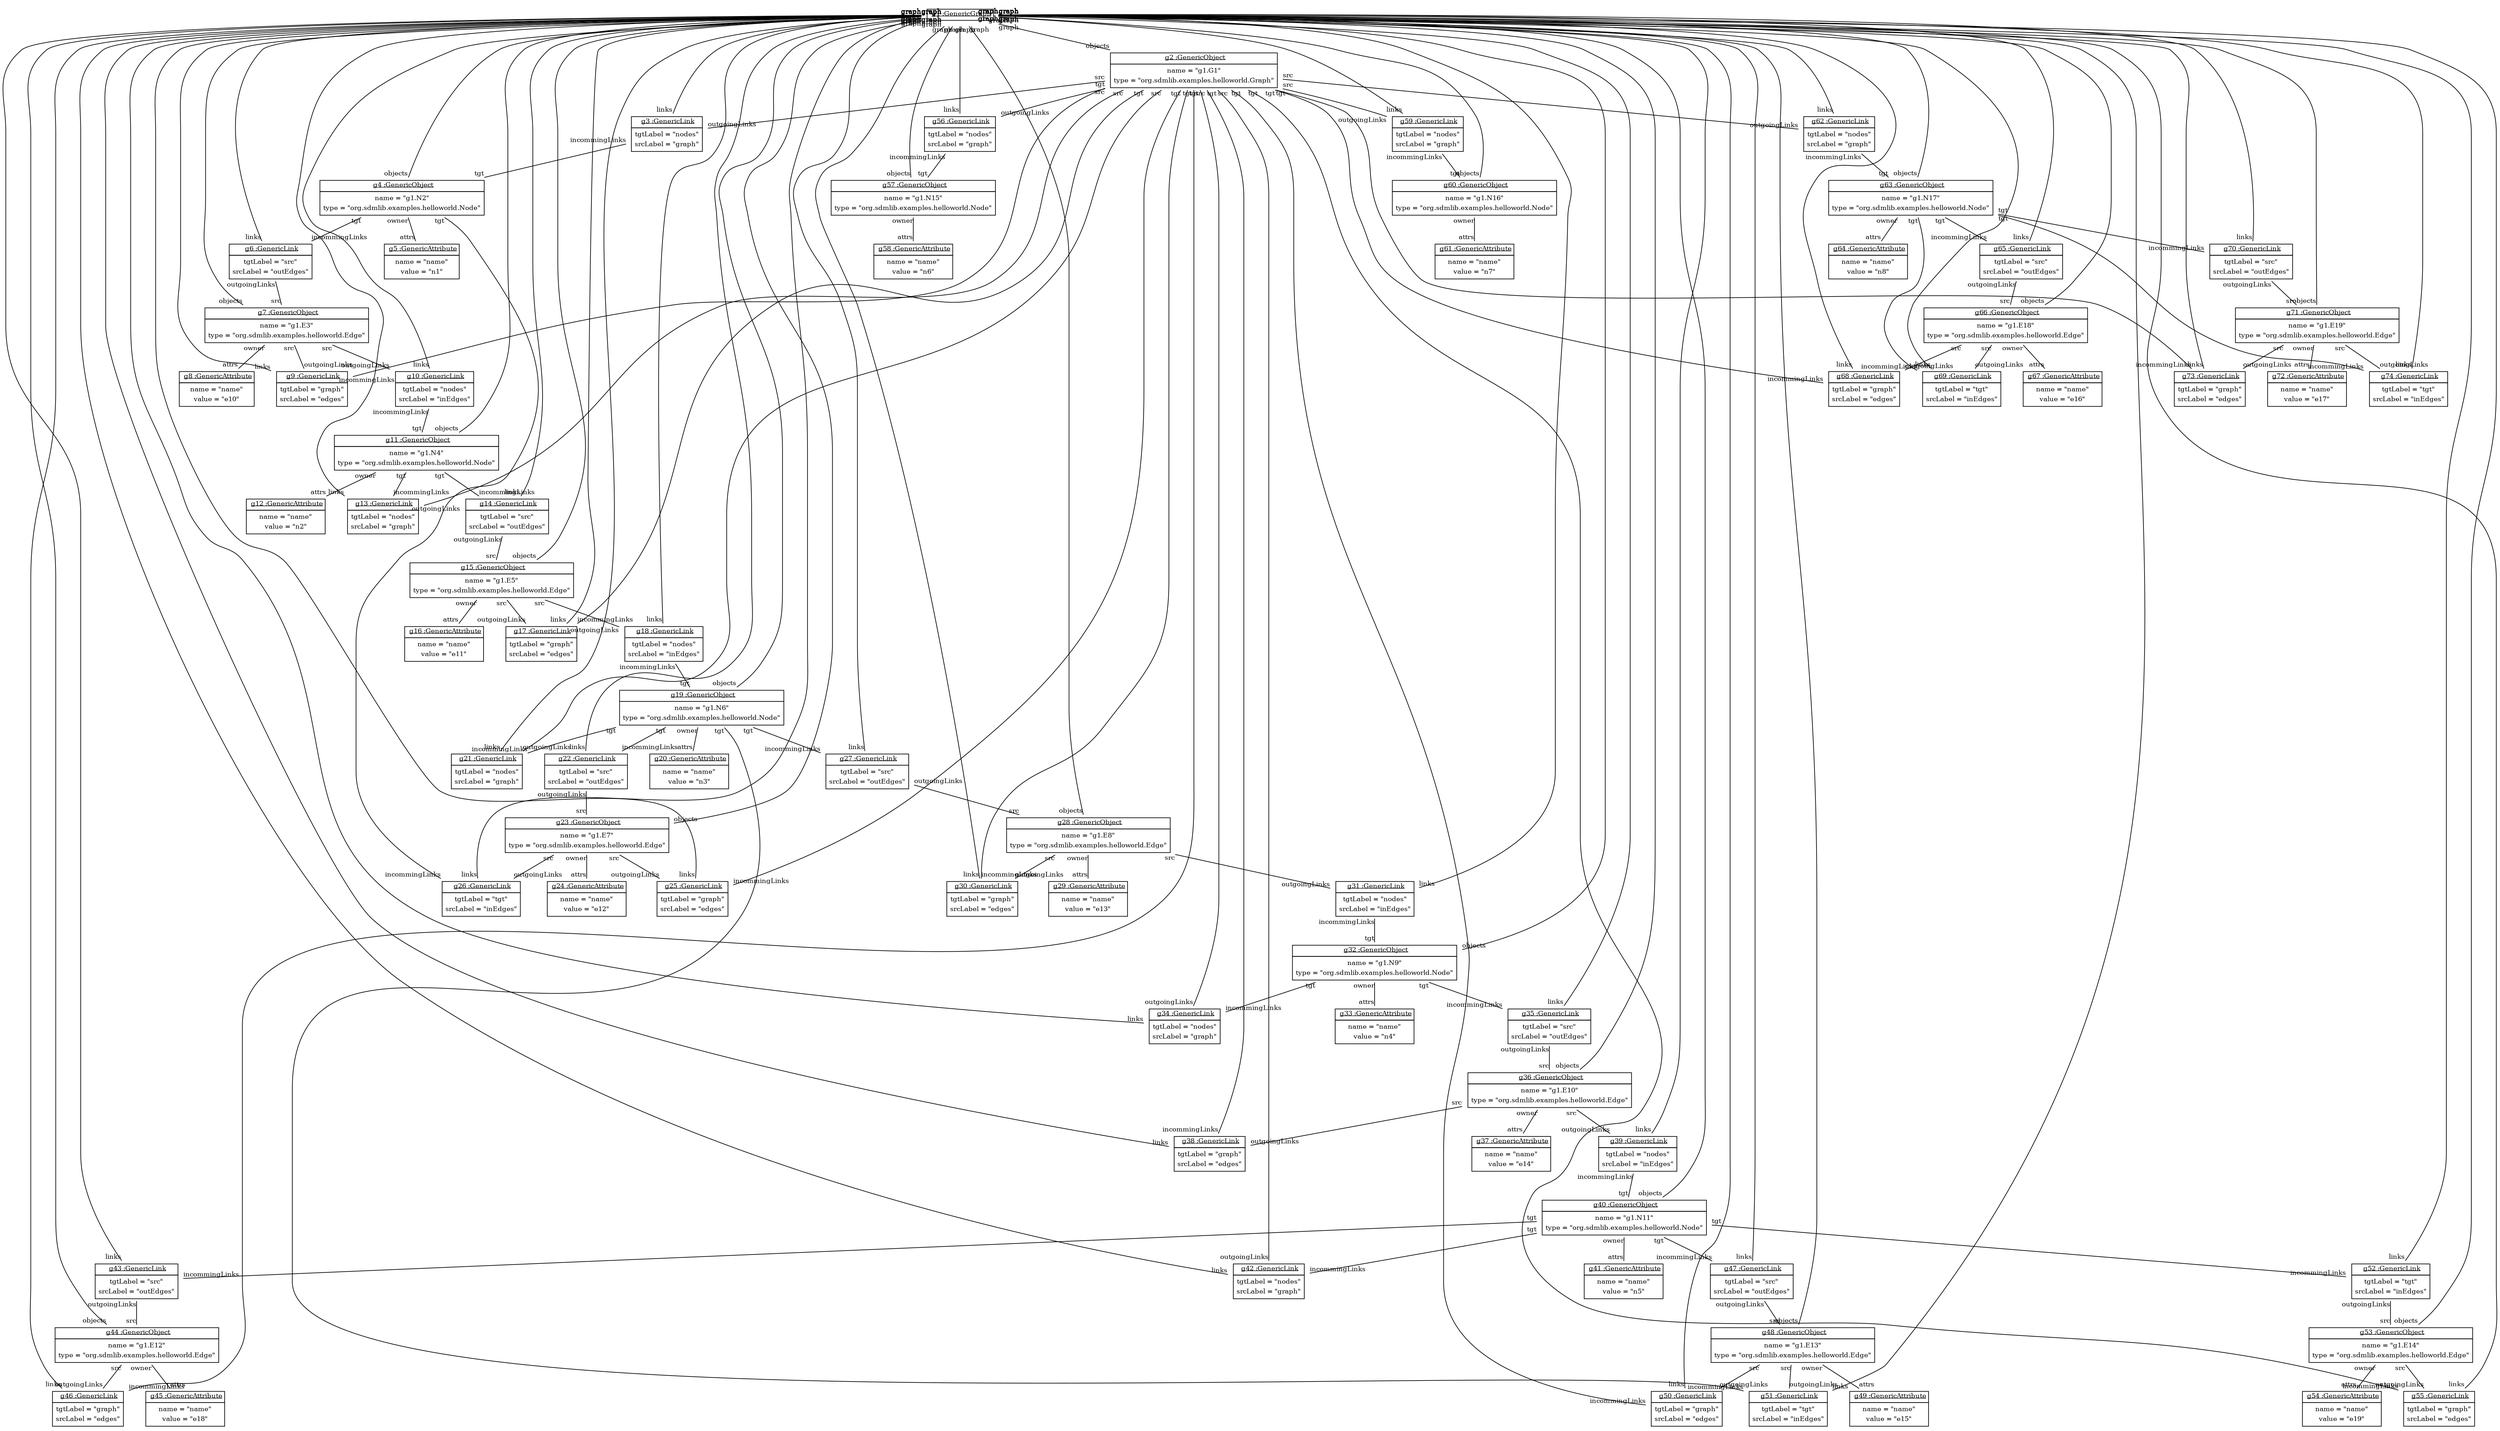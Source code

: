 graph ObjectDiagram {
   node [shape = none, fontsize = 10];
   edge [fontsize = 10];

g1 [label=<<table border='0' cellborder='1' cellspacing='0'> <tr> <td> <u>g1 :GenericGraph</u></td></tr></table>>];
g2 [label=<<table border='0' cellborder='1' cellspacing='0'> <tr> <td> <u>g2 :GenericObject</u></td></tr><tr><td><table border='0' cellborder='0' cellspacing='0'><tr><td>name = "g1.G1"</td></tr><tr><td>type = "org.sdmlib.examples.helloworld.Graph"</td></tr></table></td></tr></table>>];
g3 [label=<<table border='0' cellborder='1' cellspacing='0'> <tr> <td> <u>g3 :GenericLink</u></td></tr><tr><td><table border='0' cellborder='0' cellspacing='0'><tr><td>tgtLabel = "nodes"</td></tr><tr><td>srcLabel = "graph"</td></tr></table></td></tr></table>>];
g4 [label=<<table border='0' cellborder='1' cellspacing='0'> <tr> <td> <u>g4 :GenericObject</u></td></tr><tr><td><table border='0' cellborder='0' cellspacing='0'><tr><td>name = "g1.N2"</td></tr><tr><td>type = "org.sdmlib.examples.helloworld.Node"</td></tr></table></td></tr></table>>];
g5 [label=<<table border='0' cellborder='1' cellspacing='0'> <tr> <td> <u>g5 :GenericAttribute</u></td></tr><tr><td><table border='0' cellborder='0' cellspacing='0'><tr><td>name = "name"</td></tr><tr><td>value = "n1"</td></tr></table></td></tr></table>>];
g6 [label=<<table border='0' cellborder='1' cellspacing='0'> <tr> <td> <u>g6 :GenericLink</u></td></tr><tr><td><table border='0' cellborder='0' cellspacing='0'><tr><td>tgtLabel = "src"</td></tr><tr><td>srcLabel = "outEdges"</td></tr></table></td></tr></table>>];
g7 [label=<<table border='0' cellborder='1' cellspacing='0'> <tr> <td> <u>g7 :GenericObject</u></td></tr><tr><td><table border='0' cellborder='0' cellspacing='0'><tr><td>name = "g1.E3"</td></tr><tr><td>type = "org.sdmlib.examples.helloworld.Edge"</td></tr></table></td></tr></table>>];
g8 [label=<<table border='0' cellborder='1' cellspacing='0'> <tr> <td> <u>g8 :GenericAttribute</u></td></tr><tr><td><table border='0' cellborder='0' cellspacing='0'><tr><td>name = "name"</td></tr><tr><td>value = "e10"</td></tr></table></td></tr></table>>];
g9 [label=<<table border='0' cellborder='1' cellspacing='0'> <tr> <td> <u>g9 :GenericLink</u></td></tr><tr><td><table border='0' cellborder='0' cellspacing='0'><tr><td>tgtLabel = "graph"</td></tr><tr><td>srcLabel = "edges"</td></tr></table></td></tr></table>>];
g10 [label=<<table border='0' cellborder='1' cellspacing='0'> <tr> <td> <u>g10 :GenericLink</u></td></tr><tr><td><table border='0' cellborder='0' cellspacing='0'><tr><td>tgtLabel = "nodes"</td></tr><tr><td>srcLabel = "inEdges"</td></tr></table></td></tr></table>>];
g11 [label=<<table border='0' cellborder='1' cellspacing='0'> <tr> <td> <u>g11 :GenericObject</u></td></tr><tr><td><table border='0' cellborder='0' cellspacing='0'><tr><td>name = "g1.N4"</td></tr><tr><td>type = "org.sdmlib.examples.helloworld.Node"</td></tr></table></td></tr></table>>];
g12 [label=<<table border='0' cellborder='1' cellspacing='0'> <tr> <td> <u>g12 :GenericAttribute</u></td></tr><tr><td><table border='0' cellborder='0' cellspacing='0'><tr><td>name = "name"</td></tr><tr><td>value = "n2"</td></tr></table></td></tr></table>>];
g13 [label=<<table border='0' cellborder='1' cellspacing='0'> <tr> <td> <u>g13 :GenericLink</u></td></tr><tr><td><table border='0' cellborder='0' cellspacing='0'><tr><td>tgtLabel = "nodes"</td></tr><tr><td>srcLabel = "graph"</td></tr></table></td></tr></table>>];
g14 [label=<<table border='0' cellborder='1' cellspacing='0'> <tr> <td> <u>g14 :GenericLink</u></td></tr><tr><td><table border='0' cellborder='0' cellspacing='0'><tr><td>tgtLabel = "src"</td></tr><tr><td>srcLabel = "outEdges"</td></tr></table></td></tr></table>>];
g15 [label=<<table border='0' cellborder='1' cellspacing='0'> <tr> <td> <u>g15 :GenericObject</u></td></tr><tr><td><table border='0' cellborder='0' cellspacing='0'><tr><td>name = "g1.E5"</td></tr><tr><td>type = "org.sdmlib.examples.helloworld.Edge"</td></tr></table></td></tr></table>>];
g16 [label=<<table border='0' cellborder='1' cellspacing='0'> <tr> <td> <u>g16 :GenericAttribute</u></td></tr><tr><td><table border='0' cellborder='0' cellspacing='0'><tr><td>name = "name"</td></tr><tr><td>value = "e11"</td></tr></table></td></tr></table>>];
g17 [label=<<table border='0' cellborder='1' cellspacing='0'> <tr> <td> <u>g17 :GenericLink</u></td></tr><tr><td><table border='0' cellborder='0' cellspacing='0'><tr><td>tgtLabel = "graph"</td></tr><tr><td>srcLabel = "edges"</td></tr></table></td></tr></table>>];
g18 [label=<<table border='0' cellborder='1' cellspacing='0'> <tr> <td> <u>g18 :GenericLink</u></td></tr><tr><td><table border='0' cellborder='0' cellspacing='0'><tr><td>tgtLabel = "nodes"</td></tr><tr><td>srcLabel = "inEdges"</td></tr></table></td></tr></table>>];
g19 [label=<<table border='0' cellborder='1' cellspacing='0'> <tr> <td> <u>g19 :GenericObject</u></td></tr><tr><td><table border='0' cellborder='0' cellspacing='0'><tr><td>name = "g1.N6"</td></tr><tr><td>type = "org.sdmlib.examples.helloworld.Node"</td></tr></table></td></tr></table>>];
g20 [label=<<table border='0' cellborder='1' cellspacing='0'> <tr> <td> <u>g20 :GenericAttribute</u></td></tr><tr><td><table border='0' cellborder='0' cellspacing='0'><tr><td>name = "name"</td></tr><tr><td>value = "n3"</td></tr></table></td></tr></table>>];
g21 [label=<<table border='0' cellborder='1' cellspacing='0'> <tr> <td> <u>g21 :GenericLink</u></td></tr><tr><td><table border='0' cellborder='0' cellspacing='0'><tr><td>tgtLabel = "nodes"</td></tr><tr><td>srcLabel = "graph"</td></tr></table></td></tr></table>>];
g22 [label=<<table border='0' cellborder='1' cellspacing='0'> <tr> <td> <u>g22 :GenericLink</u></td></tr><tr><td><table border='0' cellborder='0' cellspacing='0'><tr><td>tgtLabel = "src"</td></tr><tr><td>srcLabel = "outEdges"</td></tr></table></td></tr></table>>];
g23 [label=<<table border='0' cellborder='1' cellspacing='0'> <tr> <td> <u>g23 :GenericObject</u></td></tr><tr><td><table border='0' cellborder='0' cellspacing='0'><tr><td>name = "g1.E7"</td></tr><tr><td>type = "org.sdmlib.examples.helloworld.Edge"</td></tr></table></td></tr></table>>];
g24 [label=<<table border='0' cellborder='1' cellspacing='0'> <tr> <td> <u>g24 :GenericAttribute</u></td></tr><tr><td><table border='0' cellborder='0' cellspacing='0'><tr><td>name = "name"</td></tr><tr><td>value = "e12"</td></tr></table></td></tr></table>>];
g25 [label=<<table border='0' cellborder='1' cellspacing='0'> <tr> <td> <u>g25 :GenericLink</u></td></tr><tr><td><table border='0' cellborder='0' cellspacing='0'><tr><td>tgtLabel = "graph"</td></tr><tr><td>srcLabel = "edges"</td></tr></table></td></tr></table>>];
g26 [label=<<table border='0' cellborder='1' cellspacing='0'> <tr> <td> <u>g26 :GenericLink</u></td></tr><tr><td><table border='0' cellborder='0' cellspacing='0'><tr><td>tgtLabel = "tgt"</td></tr><tr><td>srcLabel = "inEdges"</td></tr></table></td></tr></table>>];
g27 [label=<<table border='0' cellborder='1' cellspacing='0'> <tr> <td> <u>g27 :GenericLink</u></td></tr><tr><td><table border='0' cellborder='0' cellspacing='0'><tr><td>tgtLabel = "src"</td></tr><tr><td>srcLabel = "outEdges"</td></tr></table></td></tr></table>>];
g28 [label=<<table border='0' cellborder='1' cellspacing='0'> <tr> <td> <u>g28 :GenericObject</u></td></tr><tr><td><table border='0' cellborder='0' cellspacing='0'><tr><td>name = "g1.E8"</td></tr><tr><td>type = "org.sdmlib.examples.helloworld.Edge"</td></tr></table></td></tr></table>>];
g29 [label=<<table border='0' cellborder='1' cellspacing='0'> <tr> <td> <u>g29 :GenericAttribute</u></td></tr><tr><td><table border='0' cellborder='0' cellspacing='0'><tr><td>name = "name"</td></tr><tr><td>value = "e13"</td></tr></table></td></tr></table>>];
g30 [label=<<table border='0' cellborder='1' cellspacing='0'> <tr> <td> <u>g30 :GenericLink</u></td></tr><tr><td><table border='0' cellborder='0' cellspacing='0'><tr><td>tgtLabel = "graph"</td></tr><tr><td>srcLabel = "edges"</td></tr></table></td></tr></table>>];
g31 [label=<<table border='0' cellborder='1' cellspacing='0'> <tr> <td> <u>g31 :GenericLink</u></td></tr><tr><td><table border='0' cellborder='0' cellspacing='0'><tr><td>tgtLabel = "nodes"</td></tr><tr><td>srcLabel = "inEdges"</td></tr></table></td></tr></table>>];
g32 [label=<<table border='0' cellborder='1' cellspacing='0'> <tr> <td> <u>g32 :GenericObject</u></td></tr><tr><td><table border='0' cellborder='0' cellspacing='0'><tr><td>name = "g1.N9"</td></tr><tr><td>type = "org.sdmlib.examples.helloworld.Node"</td></tr></table></td></tr></table>>];
g33 [label=<<table border='0' cellborder='1' cellspacing='0'> <tr> <td> <u>g33 :GenericAttribute</u></td></tr><tr><td><table border='0' cellborder='0' cellspacing='0'><tr><td>name = "name"</td></tr><tr><td>value = "n4"</td></tr></table></td></tr></table>>];
g34 [label=<<table border='0' cellborder='1' cellspacing='0'> <tr> <td> <u>g34 :GenericLink</u></td></tr><tr><td><table border='0' cellborder='0' cellspacing='0'><tr><td>tgtLabel = "nodes"</td></tr><tr><td>srcLabel = "graph"</td></tr></table></td></tr></table>>];
g35 [label=<<table border='0' cellborder='1' cellspacing='0'> <tr> <td> <u>g35 :GenericLink</u></td></tr><tr><td><table border='0' cellborder='0' cellspacing='0'><tr><td>tgtLabel = "src"</td></tr><tr><td>srcLabel = "outEdges"</td></tr></table></td></tr></table>>];
g36 [label=<<table border='0' cellborder='1' cellspacing='0'> <tr> <td> <u>g36 :GenericObject</u></td></tr><tr><td><table border='0' cellborder='0' cellspacing='0'><tr><td>name = "g1.E10"</td></tr><tr><td>type = "org.sdmlib.examples.helloworld.Edge"</td></tr></table></td></tr></table>>];
g37 [label=<<table border='0' cellborder='1' cellspacing='0'> <tr> <td> <u>g37 :GenericAttribute</u></td></tr><tr><td><table border='0' cellborder='0' cellspacing='0'><tr><td>name = "name"</td></tr><tr><td>value = "e14"</td></tr></table></td></tr></table>>];
g38 [label=<<table border='0' cellborder='1' cellspacing='0'> <tr> <td> <u>g38 :GenericLink</u></td></tr><tr><td><table border='0' cellborder='0' cellspacing='0'><tr><td>tgtLabel = "graph"</td></tr><tr><td>srcLabel = "edges"</td></tr></table></td></tr></table>>];
g39 [label=<<table border='0' cellborder='1' cellspacing='0'> <tr> <td> <u>g39 :GenericLink</u></td></tr><tr><td><table border='0' cellborder='0' cellspacing='0'><tr><td>tgtLabel = "nodes"</td></tr><tr><td>srcLabel = "inEdges"</td></tr></table></td></tr></table>>];
g40 [label=<<table border='0' cellborder='1' cellspacing='0'> <tr> <td> <u>g40 :GenericObject</u></td></tr><tr><td><table border='0' cellborder='0' cellspacing='0'><tr><td>name = "g1.N11"</td></tr><tr><td>type = "org.sdmlib.examples.helloworld.Node"</td></tr></table></td></tr></table>>];
g41 [label=<<table border='0' cellborder='1' cellspacing='0'> <tr> <td> <u>g41 :GenericAttribute</u></td></tr><tr><td><table border='0' cellborder='0' cellspacing='0'><tr><td>name = "name"</td></tr><tr><td>value = "n5"</td></tr></table></td></tr></table>>];
g42 [label=<<table border='0' cellborder='1' cellspacing='0'> <tr> <td> <u>g42 :GenericLink</u></td></tr><tr><td><table border='0' cellborder='0' cellspacing='0'><tr><td>tgtLabel = "nodes"</td></tr><tr><td>srcLabel = "graph"</td></tr></table></td></tr></table>>];
g43 [label=<<table border='0' cellborder='1' cellspacing='0'> <tr> <td> <u>g43 :GenericLink</u></td></tr><tr><td><table border='0' cellborder='0' cellspacing='0'><tr><td>tgtLabel = "src"</td></tr><tr><td>srcLabel = "outEdges"</td></tr></table></td></tr></table>>];
g44 [label=<<table border='0' cellborder='1' cellspacing='0'> <tr> <td> <u>g44 :GenericObject</u></td></tr><tr><td><table border='0' cellborder='0' cellspacing='0'><tr><td>name = "g1.E12"</td></tr><tr><td>type = "org.sdmlib.examples.helloworld.Edge"</td></tr></table></td></tr></table>>];
g45 [label=<<table border='0' cellborder='1' cellspacing='0'> <tr> <td> <u>g45 :GenericAttribute</u></td></tr><tr><td><table border='0' cellborder='0' cellspacing='0'><tr><td>name = "name"</td></tr><tr><td>value = "e18"</td></tr></table></td></tr></table>>];
g46 [label=<<table border='0' cellborder='1' cellspacing='0'> <tr> <td> <u>g46 :GenericLink</u></td></tr><tr><td><table border='0' cellborder='0' cellspacing='0'><tr><td>tgtLabel = "graph"</td></tr><tr><td>srcLabel = "edges"</td></tr></table></td></tr></table>>];
g47 [label=<<table border='0' cellborder='1' cellspacing='0'> <tr> <td> <u>g47 :GenericLink</u></td></tr><tr><td><table border='0' cellborder='0' cellspacing='0'><tr><td>tgtLabel = "src"</td></tr><tr><td>srcLabel = "outEdges"</td></tr></table></td></tr></table>>];
g48 [label=<<table border='0' cellborder='1' cellspacing='0'> <tr> <td> <u>g48 :GenericObject</u></td></tr><tr><td><table border='0' cellborder='0' cellspacing='0'><tr><td>name = "g1.E13"</td></tr><tr><td>type = "org.sdmlib.examples.helloworld.Edge"</td></tr></table></td></tr></table>>];
g49 [label=<<table border='0' cellborder='1' cellspacing='0'> <tr> <td> <u>g49 :GenericAttribute</u></td></tr><tr><td><table border='0' cellborder='0' cellspacing='0'><tr><td>name = "name"</td></tr><tr><td>value = "e15"</td></tr></table></td></tr></table>>];
g50 [label=<<table border='0' cellborder='1' cellspacing='0'> <tr> <td> <u>g50 :GenericLink</u></td></tr><tr><td><table border='0' cellborder='0' cellspacing='0'><tr><td>tgtLabel = "graph"</td></tr><tr><td>srcLabel = "edges"</td></tr></table></td></tr></table>>];
g51 [label=<<table border='0' cellborder='1' cellspacing='0'> <tr> <td> <u>g51 :GenericLink</u></td></tr><tr><td><table border='0' cellborder='0' cellspacing='0'><tr><td>tgtLabel = "tgt"</td></tr><tr><td>srcLabel = "inEdges"</td></tr></table></td></tr></table>>];
g52 [label=<<table border='0' cellborder='1' cellspacing='0'> <tr> <td> <u>g52 :GenericLink</u></td></tr><tr><td><table border='0' cellborder='0' cellspacing='0'><tr><td>tgtLabel = "tgt"</td></tr><tr><td>srcLabel = "inEdges"</td></tr></table></td></tr></table>>];
g53 [label=<<table border='0' cellborder='1' cellspacing='0'> <tr> <td> <u>g53 :GenericObject</u></td></tr><tr><td><table border='0' cellborder='0' cellspacing='0'><tr><td>name = "g1.E14"</td></tr><tr><td>type = "org.sdmlib.examples.helloworld.Edge"</td></tr></table></td></tr></table>>];
g54 [label=<<table border='0' cellborder='1' cellspacing='0'> <tr> <td> <u>g54 :GenericAttribute</u></td></tr><tr><td><table border='0' cellborder='0' cellspacing='0'><tr><td>name = "name"</td></tr><tr><td>value = "e19"</td></tr></table></td></tr></table>>];
g55 [label=<<table border='0' cellborder='1' cellspacing='0'> <tr> <td> <u>g55 :GenericLink</u></td></tr><tr><td><table border='0' cellborder='0' cellspacing='0'><tr><td>tgtLabel = "graph"</td></tr><tr><td>srcLabel = "edges"</td></tr></table></td></tr></table>>];
g56 [label=<<table border='0' cellborder='1' cellspacing='0'> <tr> <td> <u>g56 :GenericLink</u></td></tr><tr><td><table border='0' cellborder='0' cellspacing='0'><tr><td>tgtLabel = "nodes"</td></tr><tr><td>srcLabel = "graph"</td></tr></table></td></tr></table>>];
g57 [label=<<table border='0' cellborder='1' cellspacing='0'> <tr> <td> <u>g57 :GenericObject</u></td></tr><tr><td><table border='0' cellborder='0' cellspacing='0'><tr><td>name = "g1.N15"</td></tr><tr><td>type = "org.sdmlib.examples.helloworld.Node"</td></tr></table></td></tr></table>>];
g58 [label=<<table border='0' cellborder='1' cellspacing='0'> <tr> <td> <u>g58 :GenericAttribute</u></td></tr><tr><td><table border='0' cellborder='0' cellspacing='0'><tr><td>name = "name"</td></tr><tr><td>value = "n6"</td></tr></table></td></tr></table>>];
g59 [label=<<table border='0' cellborder='1' cellspacing='0'> <tr> <td> <u>g59 :GenericLink</u></td></tr><tr><td><table border='0' cellborder='0' cellspacing='0'><tr><td>tgtLabel = "nodes"</td></tr><tr><td>srcLabel = "graph"</td></tr></table></td></tr></table>>];
g60 [label=<<table border='0' cellborder='1' cellspacing='0'> <tr> <td> <u>g60 :GenericObject</u></td></tr><tr><td><table border='0' cellborder='0' cellspacing='0'><tr><td>name = "g1.N16"</td></tr><tr><td>type = "org.sdmlib.examples.helloworld.Node"</td></tr></table></td></tr></table>>];
g61 [label=<<table border='0' cellborder='1' cellspacing='0'> <tr> <td> <u>g61 :GenericAttribute</u></td></tr><tr><td><table border='0' cellborder='0' cellspacing='0'><tr><td>name = "name"</td></tr><tr><td>value = "n7"</td></tr></table></td></tr></table>>];
g62 [label=<<table border='0' cellborder='1' cellspacing='0'> <tr> <td> <u>g62 :GenericLink</u></td></tr><tr><td><table border='0' cellborder='0' cellspacing='0'><tr><td>tgtLabel = "nodes"</td></tr><tr><td>srcLabel = "graph"</td></tr></table></td></tr></table>>];
g63 [label=<<table border='0' cellborder='1' cellspacing='0'> <tr> <td> <u>g63 :GenericObject</u></td></tr><tr><td><table border='0' cellborder='0' cellspacing='0'><tr><td>name = "g1.N17"</td></tr><tr><td>type = "org.sdmlib.examples.helloworld.Node"</td></tr></table></td></tr></table>>];
g64 [label=<<table border='0' cellborder='1' cellspacing='0'> <tr> <td> <u>g64 :GenericAttribute</u></td></tr><tr><td><table border='0' cellborder='0' cellspacing='0'><tr><td>name = "name"</td></tr><tr><td>value = "n8"</td></tr></table></td></tr></table>>];
g65 [label=<<table border='0' cellborder='1' cellspacing='0'> <tr> <td> <u>g65 :GenericLink</u></td></tr><tr><td><table border='0' cellborder='0' cellspacing='0'><tr><td>tgtLabel = "src"</td></tr><tr><td>srcLabel = "outEdges"</td></tr></table></td></tr></table>>];
g66 [label=<<table border='0' cellborder='1' cellspacing='0'> <tr> <td> <u>g66 :GenericObject</u></td></tr><tr><td><table border='0' cellborder='0' cellspacing='0'><tr><td>name = "g1.E18"</td></tr><tr><td>type = "org.sdmlib.examples.helloworld.Edge"</td></tr></table></td></tr></table>>];
g67 [label=<<table border='0' cellborder='1' cellspacing='0'> <tr> <td> <u>g67 :GenericAttribute</u></td></tr><tr><td><table border='0' cellborder='0' cellspacing='0'><tr><td>name = "name"</td></tr><tr><td>value = "e16"</td></tr></table></td></tr></table>>];
g68 [label=<<table border='0' cellborder='1' cellspacing='0'> <tr> <td> <u>g68 :GenericLink</u></td></tr><tr><td><table border='0' cellborder='0' cellspacing='0'><tr><td>tgtLabel = "graph"</td></tr><tr><td>srcLabel = "edges"</td></tr></table></td></tr></table>>];
g69 [label=<<table border='0' cellborder='1' cellspacing='0'> <tr> <td> <u>g69 :GenericLink</u></td></tr><tr><td><table border='0' cellborder='0' cellspacing='0'><tr><td>tgtLabel = "tgt"</td></tr><tr><td>srcLabel = "inEdges"</td></tr></table></td></tr></table>>];
g70 [label=<<table border='0' cellborder='1' cellspacing='0'> <tr> <td> <u>g70 :GenericLink</u></td></tr><tr><td><table border='0' cellborder='0' cellspacing='0'><tr><td>tgtLabel = "src"</td></tr><tr><td>srcLabel = "outEdges"</td></tr></table></td></tr></table>>];
g71 [label=<<table border='0' cellborder='1' cellspacing='0'> <tr> <td> <u>g71 :GenericObject</u></td></tr><tr><td><table border='0' cellborder='0' cellspacing='0'><tr><td>name = "g1.E19"</td></tr><tr><td>type = "org.sdmlib.examples.helloworld.Edge"</td></tr></table></td></tr></table>>];
g72 [label=<<table border='0' cellborder='1' cellspacing='0'> <tr> <td> <u>g72 :GenericAttribute</u></td></tr><tr><td><table border='0' cellborder='0' cellspacing='0'><tr><td>name = "name"</td></tr><tr><td>value = "e17"</td></tr></table></td></tr></table>>];
g73 [label=<<table border='0' cellborder='1' cellspacing='0'> <tr> <td> <u>g73 :GenericLink</u></td></tr><tr><td><table border='0' cellborder='0' cellspacing='0'><tr><td>tgtLabel = "graph"</td></tr><tr><td>srcLabel = "edges"</td></tr></table></td></tr></table>>];
g74 [label=<<table border='0' cellborder='1' cellspacing='0'> <tr> <td> <u>g74 :GenericLink</u></td></tr><tr><td><table border='0' cellborder='0' cellspacing='0'><tr><td>tgtLabel = "tgt"</td></tr><tr><td>srcLabel = "inEdges"</td></tr></table></td></tr></table>>];

g10 -- g11 [headlabel = "tgt" taillabel = "incommingLinks"];
g11 -- g12 [headlabel = "attrs" taillabel = "owner"];
g11 -- g13 [headlabel = "incommingLinks" taillabel = "tgt"];
g11 -- g14 [headlabel = "incommingLinks" taillabel = "tgt"];
g14 -- g15 [headlabel = "src" taillabel = "outgoingLinks"];
g15 -- g16 [headlabel = "attrs" taillabel = "owner"];
g15 -- g17 [headlabel = "outgoingLinks" taillabel = "src"];
g15 -- g18 [headlabel = "outgoingLinks" taillabel = "src"];
g18 -- g19 [headlabel = "tgt" taillabel = "incommingLinks"];
g19 -- g20 [headlabel = "attrs" taillabel = "owner"];
g19 -- g21 [headlabel = "incommingLinks" taillabel = "tgt"];
g19 -- g22 [headlabel = "incommingLinks" taillabel = "tgt"];
g19 -- g27 [headlabel = "incommingLinks" taillabel = "tgt"];
g19 -- g51 [headlabel = "incommingLinks" taillabel = "tgt"];
g1 -- g10 [headlabel = "links" taillabel = "graph"];
g1 -- g11 [headlabel = "objects" taillabel = "graph"];
g1 -- g13 [headlabel = "links" taillabel = "graph"];
g1 -- g14 [headlabel = "links" taillabel = "graph"];
g1 -- g15 [headlabel = "objects" taillabel = "graph"];
g1 -- g17 [headlabel = "links" taillabel = "graph"];
g1 -- g18 [headlabel = "links" taillabel = "graph"];
g1 -- g19 [headlabel = "objects" taillabel = "graph"];
g1 -- g2 [headlabel = "objects" taillabel = "graph"];
g1 -- g21 [headlabel = "links" taillabel = "graph"];
g1 -- g22 [headlabel = "links" taillabel = "graph"];
g1 -- g23 [headlabel = "objects" taillabel = "graph"];
g1 -- g25 [headlabel = "links" taillabel = "graph"];
g1 -- g26 [headlabel = "links" taillabel = "graph"];
g1 -- g27 [headlabel = "links" taillabel = "graph"];
g1 -- g28 [headlabel = "objects" taillabel = "graph"];
g1 -- g3 [headlabel = "links" taillabel = "graph"];
g1 -- g30 [headlabel = "links" taillabel = "graph"];
g1 -- g31 [headlabel = "links" taillabel = "graph"];
g1 -- g32 [headlabel = "objects" taillabel = "graph"];
g1 -- g34 [headlabel = "links" taillabel = "graph"];
g1 -- g35 [headlabel = "links" taillabel = "graph"];
g1 -- g36 [headlabel = "objects" taillabel = "graph"];
g1 -- g38 [headlabel = "links" taillabel = "graph"];
g1 -- g39 [headlabel = "links" taillabel = "graph"];
g1 -- g4 [headlabel = "objects" taillabel = "graph"];
g1 -- g40 [headlabel = "objects" taillabel = "graph"];
g1 -- g42 [headlabel = "links" taillabel = "graph"];
g1 -- g43 [headlabel = "links" taillabel = "graph"];
g1 -- g44 [headlabel = "objects" taillabel = "graph"];
g1 -- g46 [headlabel = "links" taillabel = "graph"];
g1 -- g47 [headlabel = "links" taillabel = "graph"];
g1 -- g48 [headlabel = "objects" taillabel = "graph"];
g1 -- g50 [headlabel = "links" taillabel = "graph"];
g1 -- g51 [headlabel = "links" taillabel = "graph"];
g1 -- g52 [headlabel = "links" taillabel = "graph"];
g1 -- g53 [headlabel = "objects" taillabel = "graph"];
g1 -- g55 [headlabel = "links" taillabel = "graph"];
g1 -- g56 [headlabel = "links" taillabel = "graph"];
g1 -- g57 [headlabel = "objects" taillabel = "graph"];
g1 -- g59 [headlabel = "links" taillabel = "graph"];
g1 -- g6 [headlabel = "links" taillabel = "graph"];
g1 -- g60 [headlabel = "objects" taillabel = "graph"];
g1 -- g62 [headlabel = "links" taillabel = "graph"];
g1 -- g63 [headlabel = "objects" taillabel = "graph"];
g1 -- g65 [headlabel = "links" taillabel = "graph"];
g1 -- g66 [headlabel = "objects" taillabel = "graph"];
g1 -- g68 [headlabel = "links" taillabel = "graph"];
g1 -- g69 [headlabel = "links" taillabel = "graph"];
g1 -- g7 [headlabel = "objects" taillabel = "graph"];
g1 -- g70 [headlabel = "links" taillabel = "graph"];
g1 -- g71 [headlabel = "objects" taillabel = "graph"];
g1 -- g73 [headlabel = "links" taillabel = "graph"];
g1 -- g74 [headlabel = "links" taillabel = "graph"];
g1 -- g9 [headlabel = "links" taillabel = "graph"];
g22 -- g23 [headlabel = "src" taillabel = "outgoingLinks"];
g23 -- g24 [headlabel = "attrs" taillabel = "owner"];
g23 -- g25 [headlabel = "outgoingLinks" taillabel = "src"];
g23 -- g26 [headlabel = "outgoingLinks" taillabel = "src"];
g27 -- g28 [headlabel = "src" taillabel = "outgoingLinks"];
g28 -- g29 [headlabel = "attrs" taillabel = "owner"];
g28 -- g30 [headlabel = "outgoingLinks" taillabel = "src"];
g28 -- g31 [headlabel = "outgoingLinks" taillabel = "src"];
g2 -- g13 [headlabel = "outgoingLinks" taillabel = "src"];
g2 -- g17 [headlabel = "incommingLinks" taillabel = "tgt"];
g2 -- g21 [headlabel = "outgoingLinks" taillabel = "src"];
g2 -- g25 [headlabel = "incommingLinks" taillabel = "tgt"];
g2 -- g3 [headlabel = "outgoingLinks" taillabel = "src"];
g2 -- g30 [headlabel = "incommingLinks" taillabel = "tgt"];
g2 -- g34 [headlabel = "outgoingLinks" taillabel = "src"];
g2 -- g38 [headlabel = "incommingLinks" taillabel = "tgt"];
g2 -- g42 [headlabel = "outgoingLinks" taillabel = "src"];
g2 -- g46 [headlabel = "incommingLinks" taillabel = "tgt"];
g2 -- g50 [headlabel = "incommingLinks" taillabel = "tgt"];
g2 -- g55 [headlabel = "incommingLinks" taillabel = "tgt"];
g2 -- g56 [headlabel = "outgoingLinks" taillabel = "src"];
g2 -- g59 [headlabel = "outgoingLinks" taillabel = "src"];
g2 -- g62 [headlabel = "outgoingLinks" taillabel = "src"];
g2 -- g68 [headlabel = "incommingLinks" taillabel = "tgt"];
g2 -- g73 [headlabel = "incommingLinks" taillabel = "tgt"];
g2 -- g9 [headlabel = "incommingLinks" taillabel = "tgt"];
g31 -- g32 [headlabel = "tgt" taillabel = "incommingLinks"];
g32 -- g33 [headlabel = "attrs" taillabel = "owner"];
g32 -- g34 [headlabel = "incommingLinks" taillabel = "tgt"];
g32 -- g35 [headlabel = "incommingLinks" taillabel = "tgt"];
g35 -- g36 [headlabel = "src" taillabel = "outgoingLinks"];
g36 -- g37 [headlabel = "attrs" taillabel = "owner"];
g36 -- g38 [headlabel = "outgoingLinks" taillabel = "src"];
g36 -- g39 [headlabel = "outgoingLinks" taillabel = "src"];
g39 -- g40 [headlabel = "tgt" taillabel = "incommingLinks"];
g3 -- g4 [headlabel = "tgt" taillabel = "incommingLinks"];
g40 -- g41 [headlabel = "attrs" taillabel = "owner"];
g40 -- g42 [headlabel = "incommingLinks" taillabel = "tgt"];
g40 -- g43 [headlabel = "incommingLinks" taillabel = "tgt"];
g40 -- g47 [headlabel = "incommingLinks" taillabel = "tgt"];
g40 -- g52 [headlabel = "incommingLinks" taillabel = "tgt"];
g43 -- g44 [headlabel = "src" taillabel = "outgoingLinks"];
g44 -- g45 [headlabel = "attrs" taillabel = "owner"];
g44 -- g46 [headlabel = "outgoingLinks" taillabel = "src"];
g47 -- g48 [headlabel = "src" taillabel = "outgoingLinks"];
g48 -- g49 [headlabel = "attrs" taillabel = "owner"];
g48 -- g50 [headlabel = "outgoingLinks" taillabel = "src"];
g48 -- g51 [headlabel = "outgoingLinks" taillabel = "src"];
g4 -- g26 [headlabel = "incommingLinks" taillabel = "tgt"];
g4 -- g5 [headlabel = "attrs" taillabel = "owner"];
g4 -- g6 [headlabel = "incommingLinks" taillabel = "tgt"];
g52 -- g53 [headlabel = "src" taillabel = "outgoingLinks"];
g53 -- g54 [headlabel = "attrs" taillabel = "owner"];
g53 -- g55 [headlabel = "outgoingLinks" taillabel = "src"];
g56 -- g57 [headlabel = "tgt" taillabel = "incommingLinks"];
g57 -- g58 [headlabel = "attrs" taillabel = "owner"];
g59 -- g60 [headlabel = "tgt" taillabel = "incommingLinks"];
g60 -- g61 [headlabel = "attrs" taillabel = "owner"];
g62 -- g63 [headlabel = "tgt" taillabel = "incommingLinks"];
g63 -- g64 [headlabel = "attrs" taillabel = "owner"];
g63 -- g65 [headlabel = "incommingLinks" taillabel = "tgt"];
g63 -- g69 [headlabel = "incommingLinks" taillabel = "tgt"];
g63 -- g70 [headlabel = "incommingLinks" taillabel = "tgt"];
g63 -- g74 [headlabel = "incommingLinks" taillabel = "tgt"];
g65 -- g66 [headlabel = "src" taillabel = "outgoingLinks"];
g66 -- g67 [headlabel = "attrs" taillabel = "owner"];
g66 -- g68 [headlabel = "outgoingLinks" taillabel = "src"];
g66 -- g69 [headlabel = "outgoingLinks" taillabel = "src"];
g6 -- g7 [headlabel = "src" taillabel = "outgoingLinks"];
g70 -- g71 [headlabel = "src" taillabel = "outgoingLinks"];
g71 -- g72 [headlabel = "attrs" taillabel = "owner"];
g71 -- g73 [headlabel = "outgoingLinks" taillabel = "src"];
g71 -- g74 [headlabel = "outgoingLinks" taillabel = "src"];
g7 -- g10 [headlabel = "outgoingLinks" taillabel = "src"];
g7 -- g8 [headlabel = "attrs" taillabel = "owner"];
g7 -- g9 [headlabel = "outgoingLinks" taillabel = "src"];
}
